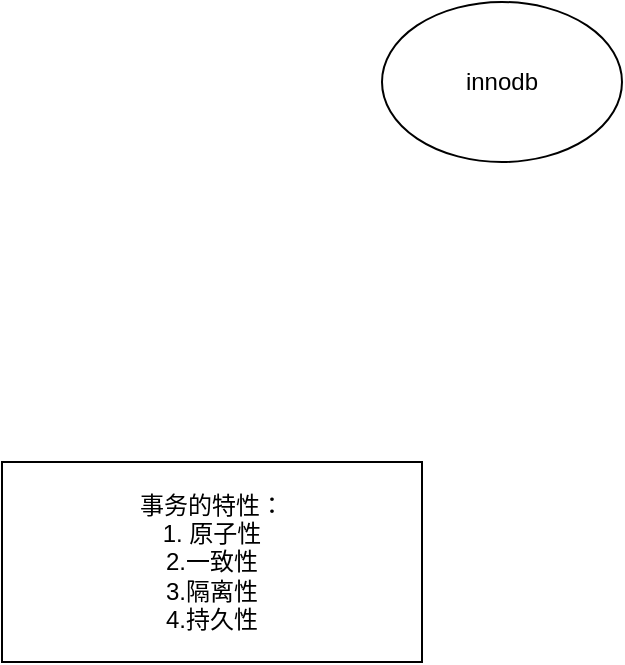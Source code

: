 <mxfile version="23.1.6" type="github">
  <diagram name="Page-1" id="y9tZOpb5WZTJpGTc20qA">
    <mxGraphModel dx="1362" dy="795" grid="1" gridSize="10" guides="1" tooltips="1" connect="1" arrows="1" fold="1" page="1" pageScale="1" pageWidth="850" pageHeight="1100" math="0" shadow="0">
      <root>
        <mxCell id="0" />
        <mxCell id="1" parent="0" />
        <mxCell id="5SQU8DpvYNsy1SVrQFl--1" value="&lt;div&gt;事务的特性：&lt;/div&gt;&lt;div&gt;1. 原子性&lt;/div&gt;&lt;div&gt;2.一致性&lt;/div&gt;&lt;div&gt;3.隔离性&lt;/div&gt;&lt;div&gt;4.持久性&lt;br&gt;&lt;/div&gt;" style="rounded=0;whiteSpace=wrap;html=1;" vertex="1" parent="1">
          <mxGeometry x="50" y="300" width="210" height="100" as="geometry" />
        </mxCell>
        <mxCell id="5SQU8DpvYNsy1SVrQFl--2" value="innodb" style="ellipse;whiteSpace=wrap;html=1;" vertex="1" parent="1">
          <mxGeometry x="240" y="70" width="120" height="80" as="geometry" />
        </mxCell>
      </root>
    </mxGraphModel>
  </diagram>
</mxfile>
